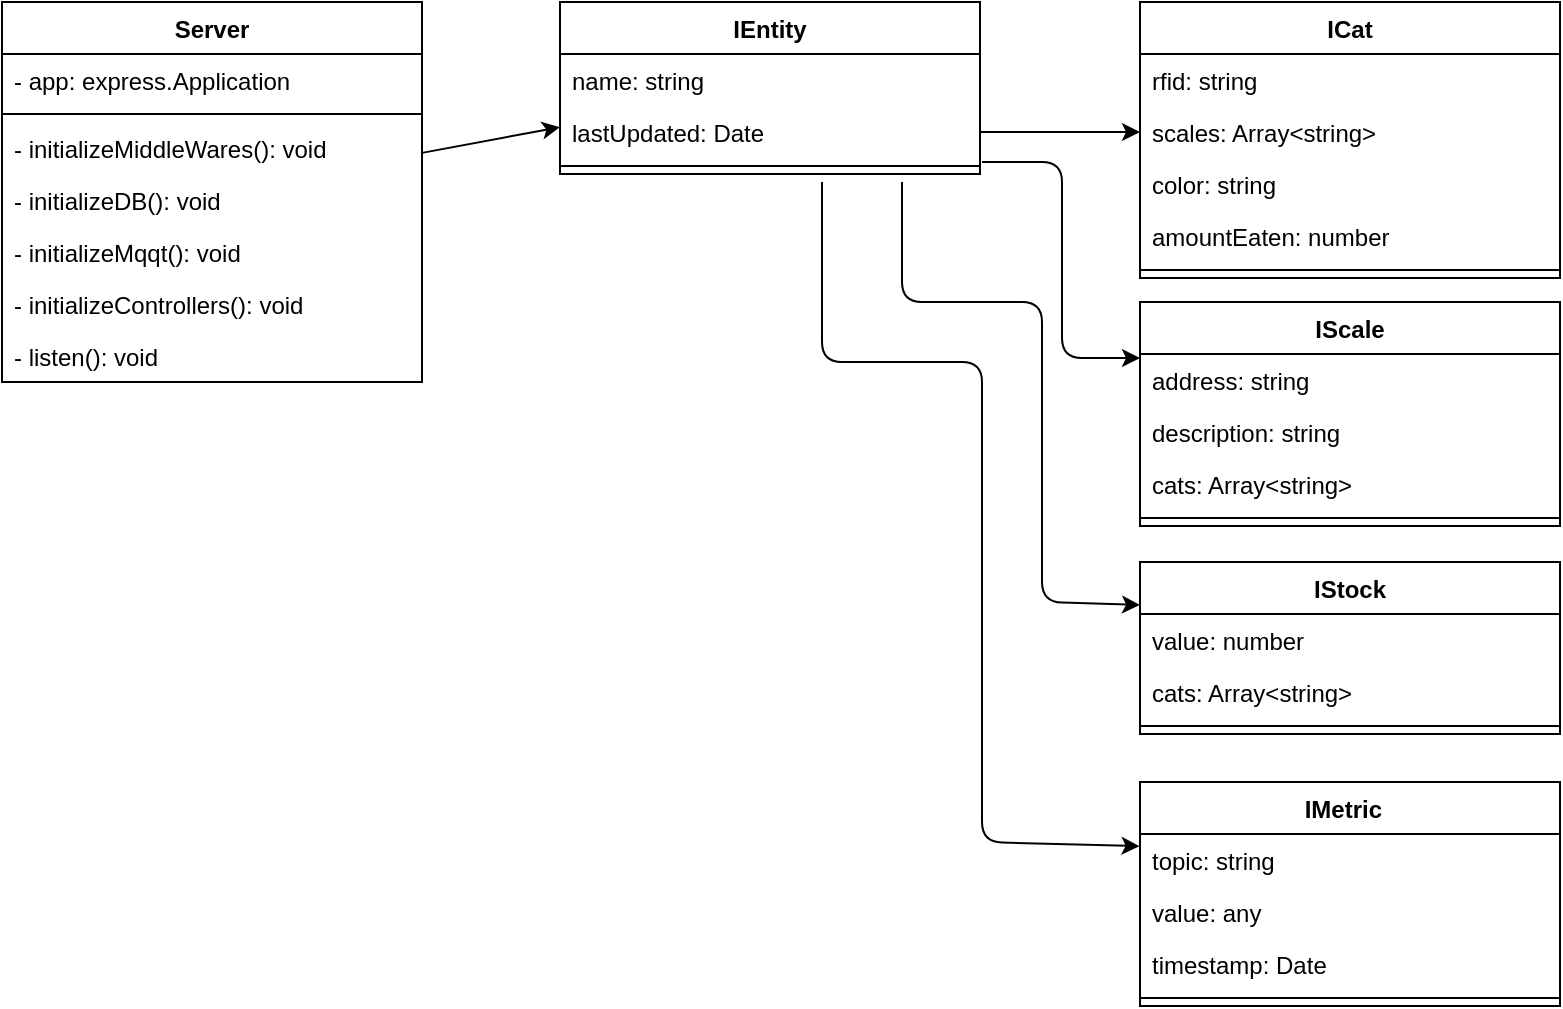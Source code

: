 <mxfile>
    <diagram id="LwKDOms1_do1VlzE2TNs" name="Page-1">
        <mxGraphModel dx="1320" dy="2594" grid="1" gridSize="10" guides="1" tooltips="1" connect="1" arrows="1" fold="1" page="1" pageScale="1" pageWidth="1169" pageHeight="827" math="0" shadow="0">
            <root>
                <mxCell id="0"/>
                <mxCell id="1" parent="0"/>
                <mxCell id="160" value="" style="edgeStyle=none;html=1;" edge="1" parent="1" source="121" target="152">
                    <mxGeometry relative="1" as="geometry"/>
                </mxCell>
                <mxCell id="121" value="Server" style="swimlane;fontStyle=1;align=center;verticalAlign=top;childLayout=stackLayout;horizontal=1;startSize=26;horizontalStack=0;resizeParent=1;resizeParentMax=0;resizeLast=0;collapsible=1;marginBottom=0;" vertex="1" parent="1">
                    <mxGeometry x="10" y="-1640" width="210" height="190" as="geometry">
                        <mxRectangle x="30" y="-540" width="70" height="26" as="alternateBounds"/>
                    </mxGeometry>
                </mxCell>
                <mxCell id="122" value="- app: express.Application" style="text;strokeColor=none;fillColor=none;align=left;verticalAlign=top;spacingLeft=4;spacingRight=4;overflow=hidden;rotatable=0;points=[[0,0.5],[1,0.5]];portConstraint=eastwest;" vertex="1" parent="121">
                    <mxGeometry y="26" width="210" height="26" as="geometry"/>
                </mxCell>
                <mxCell id="123" value="" style="line;strokeWidth=1;fillColor=none;align=left;verticalAlign=middle;spacingTop=-1;spacingLeft=3;spacingRight=3;rotatable=0;labelPosition=right;points=[];portConstraint=eastwest;" vertex="1" parent="121">
                    <mxGeometry y="52" width="210" height="8" as="geometry"/>
                </mxCell>
                <mxCell id="124" value="- initializeMiddleWares(): void" style="text;strokeColor=none;fillColor=none;align=left;verticalAlign=top;spacingLeft=4;spacingRight=4;overflow=hidden;rotatable=0;points=[[0,0.5],[1,0.5]];portConstraint=eastwest;" vertex="1" parent="121">
                    <mxGeometry y="60" width="210" height="26" as="geometry"/>
                </mxCell>
                <mxCell id="135" value="- initializeDB(): void" style="text;strokeColor=none;fillColor=none;align=left;verticalAlign=top;spacingLeft=4;spacingRight=4;overflow=hidden;rotatable=0;points=[[0,0.5],[1,0.5]];portConstraint=eastwest;" vertex="1" parent="121">
                    <mxGeometry y="86" width="210" height="26" as="geometry"/>
                </mxCell>
                <mxCell id="138" value="- initializeMqqt(): void" style="text;strokeColor=none;fillColor=none;align=left;verticalAlign=top;spacingLeft=4;spacingRight=4;overflow=hidden;rotatable=0;points=[[0,0.5],[1,0.5]];portConstraint=eastwest;" vertex="1" parent="121">
                    <mxGeometry y="112" width="210" height="26" as="geometry"/>
                </mxCell>
                <mxCell id="139" value="- initializeControllers(): void" style="text;strokeColor=none;fillColor=none;align=left;verticalAlign=top;spacingLeft=4;spacingRight=4;overflow=hidden;rotatable=0;points=[[0,0.5],[1,0.5]];portConstraint=eastwest;" vertex="1" parent="121">
                    <mxGeometry y="138" width="210" height="26" as="geometry"/>
                </mxCell>
                <mxCell id="140" value="- listen(): void" style="text;strokeColor=none;fillColor=none;align=left;verticalAlign=top;spacingLeft=4;spacingRight=4;overflow=hidden;rotatable=0;points=[[0,0.5],[1,0.5]];portConstraint=eastwest;" vertex="1" parent="121">
                    <mxGeometry y="164" width="210" height="26" as="geometry"/>
                </mxCell>
                <mxCell id="166" value="" style="edgeStyle=none;html=1;entryX=0;entryY=0.25;entryDx=0;entryDy=0;" edge="1" parent="1" target="162">
                    <mxGeometry relative="1" as="geometry">
                        <mxPoint x="460" y="-1550" as="sourcePoint"/>
                        <Array as="points">
                            <mxPoint x="460" y="-1490"/>
                            <mxPoint x="530" y="-1490"/>
                            <mxPoint x="530" y="-1340"/>
                        </Array>
                    </mxGeometry>
                </mxCell>
                <mxCell id="171" value="" style="edgeStyle=none;html=1;exitX=1;exitY=0.5;exitDx=0;exitDy=0;entryX=0;entryY=0.5;entryDx=0;entryDy=0;" edge="1" parent="1" source="161" target="172">
                    <mxGeometry relative="1" as="geometry">
                        <mxPoint x="500" y="-1580" as="sourcePoint"/>
                    </mxGeometry>
                </mxCell>
                <mxCell id="180" value="" style="edgeStyle=none;html=1;entryX=0;entryY=0.25;entryDx=0;entryDy=0;" edge="1" parent="1" target="176">
                    <mxGeometry relative="1" as="geometry">
                        <mxPoint x="500" y="-1560" as="sourcePoint"/>
                        <Array as="points">
                            <mxPoint x="540" y="-1560"/>
                            <mxPoint x="540" y="-1462"/>
                        </Array>
                    </mxGeometry>
                </mxCell>
                <mxCell id="187" value="" style="edgeStyle=none;html=1;entryX=-0.001;entryY=0.234;entryDx=0;entryDy=0;entryPerimeter=0;" edge="1" parent="1" target="184">
                    <mxGeometry relative="1" as="geometry">
                        <mxPoint x="420" y="-1550" as="sourcePoint"/>
                        <Array as="points">
                            <mxPoint x="420" y="-1460"/>
                            <mxPoint x="500" y="-1460"/>
                            <mxPoint x="500" y="-1220"/>
                        </Array>
                    </mxGeometry>
                </mxCell>
                <mxCell id="152" value="IEntity" style="swimlane;fontStyle=1;align=center;verticalAlign=top;childLayout=stackLayout;horizontal=1;startSize=26;horizontalStack=0;resizeParent=1;resizeParentMax=0;resizeLast=0;collapsible=1;marginBottom=0;" vertex="1" parent="1">
                    <mxGeometry x="289" y="-1640" width="210" height="86" as="geometry">
                        <mxRectangle x="30" y="-540" width="70" height="26" as="alternateBounds"/>
                    </mxGeometry>
                </mxCell>
                <mxCell id="153" value="name: string" style="text;strokeColor=none;fillColor=none;align=left;verticalAlign=top;spacingLeft=4;spacingRight=4;overflow=hidden;rotatable=0;points=[[0,0.5],[1,0.5]];portConstraint=eastwest;" vertex="1" parent="152">
                    <mxGeometry y="26" width="210" height="26" as="geometry"/>
                </mxCell>
                <mxCell id="161" value="lastUpdated: Date" style="text;strokeColor=none;fillColor=none;align=left;verticalAlign=top;spacingLeft=4;spacingRight=4;overflow=hidden;rotatable=0;points=[[0,0.5],[1,0.5]];portConstraint=eastwest;" vertex="1" parent="152">
                    <mxGeometry y="52" width="210" height="26" as="geometry"/>
                </mxCell>
                <mxCell id="154" value="" style="line;strokeWidth=1;fillColor=none;align=left;verticalAlign=middle;spacingTop=-1;spacingLeft=3;spacingRight=3;rotatable=0;labelPosition=right;points=[];portConstraint=eastwest;" vertex="1" parent="152">
                    <mxGeometry y="78" width="210" height="8" as="geometry"/>
                </mxCell>
                <mxCell id="162" value="IStock" style="swimlane;fontStyle=1;align=center;verticalAlign=top;childLayout=stackLayout;horizontal=1;startSize=26;horizontalStack=0;resizeParent=1;resizeParentMax=0;resizeLast=0;collapsible=1;marginBottom=0;" vertex="1" parent="1">
                    <mxGeometry x="579" y="-1360" width="210" height="86" as="geometry">
                        <mxRectangle x="30" y="-540" width="70" height="26" as="alternateBounds"/>
                    </mxGeometry>
                </mxCell>
                <mxCell id="163" value="value: number" style="text;strokeColor=none;fillColor=none;align=left;verticalAlign=top;spacingLeft=4;spacingRight=4;overflow=hidden;rotatable=0;points=[[0,0.5],[1,0.5]];portConstraint=eastwest;" vertex="1" parent="162">
                    <mxGeometry y="26" width="210" height="26" as="geometry"/>
                </mxCell>
                <mxCell id="164" value="cats: Array&lt;string&gt;" style="text;strokeColor=none;fillColor=none;align=left;verticalAlign=top;spacingLeft=4;spacingRight=4;overflow=hidden;rotatable=0;points=[[0,0.5],[1,0.5]];portConstraint=eastwest;" vertex="1" parent="162">
                    <mxGeometry y="52" width="210" height="26" as="geometry"/>
                </mxCell>
                <mxCell id="165" value="" style="line;strokeWidth=1;fillColor=none;align=left;verticalAlign=middle;spacingTop=-1;spacingLeft=3;spacingRight=3;rotatable=0;labelPosition=right;points=[];portConstraint=eastwest;" vertex="1" parent="162">
                    <mxGeometry y="78" width="210" height="8" as="geometry"/>
                </mxCell>
                <mxCell id="167" value="ICat" style="swimlane;fontStyle=1;align=center;verticalAlign=top;childLayout=stackLayout;horizontal=1;startSize=26;horizontalStack=0;resizeParent=1;resizeParentMax=0;resizeLast=0;collapsible=1;marginBottom=0;" vertex="1" parent="1">
                    <mxGeometry x="579" y="-1640" width="210" height="138" as="geometry">
                        <mxRectangle x="30" y="-540" width="70" height="26" as="alternateBounds"/>
                    </mxGeometry>
                </mxCell>
                <mxCell id="168" value="rfid: string" style="text;strokeColor=none;fillColor=none;align=left;verticalAlign=top;spacingLeft=4;spacingRight=4;overflow=hidden;rotatable=0;points=[[0,0.5],[1,0.5]];portConstraint=eastwest;" vertex="1" parent="167">
                    <mxGeometry y="26" width="210" height="26" as="geometry"/>
                </mxCell>
                <mxCell id="172" value="scales: Array&lt;string&gt;" style="text;strokeColor=none;fillColor=none;align=left;verticalAlign=top;spacingLeft=4;spacingRight=4;overflow=hidden;rotatable=0;points=[[0,0.5],[1,0.5]];portConstraint=eastwest;" vertex="1" parent="167">
                    <mxGeometry y="52" width="210" height="26" as="geometry"/>
                </mxCell>
                <mxCell id="173" value="color: string" style="text;strokeColor=none;fillColor=none;align=left;verticalAlign=top;spacingLeft=4;spacingRight=4;overflow=hidden;rotatable=0;points=[[0,0.5],[1,0.5]];portConstraint=eastwest;" vertex="1" parent="167">
                    <mxGeometry y="78" width="210" height="26" as="geometry"/>
                </mxCell>
                <mxCell id="174" value="amountEaten: number" style="text;strokeColor=none;fillColor=none;align=left;verticalAlign=top;spacingLeft=4;spacingRight=4;overflow=hidden;rotatable=0;points=[[0,0.5],[1,0.5]];portConstraint=eastwest;" vertex="1" parent="167">
                    <mxGeometry y="104" width="210" height="26" as="geometry"/>
                </mxCell>
                <mxCell id="170" value="" style="line;strokeWidth=1;fillColor=none;align=left;verticalAlign=middle;spacingTop=-1;spacingLeft=3;spacingRight=3;rotatable=0;labelPosition=right;points=[];portConstraint=eastwest;" vertex="1" parent="167">
                    <mxGeometry y="130" width="210" height="8" as="geometry"/>
                </mxCell>
                <mxCell id="176" value="IScale" style="swimlane;fontStyle=1;align=center;verticalAlign=top;childLayout=stackLayout;horizontal=1;startSize=26;horizontalStack=0;resizeParent=1;resizeParentMax=0;resizeLast=0;collapsible=1;marginBottom=0;" vertex="1" parent="1">
                    <mxGeometry x="579" y="-1490" width="210" height="112" as="geometry">
                        <mxRectangle x="30" y="-540" width="70" height="26" as="alternateBounds"/>
                    </mxGeometry>
                </mxCell>
                <mxCell id="177" value="address: string" style="text;strokeColor=none;fillColor=none;align=left;verticalAlign=top;spacingLeft=4;spacingRight=4;overflow=hidden;rotatable=0;points=[[0,0.5],[1,0.5]];portConstraint=eastwest;" vertex="1" parent="176">
                    <mxGeometry y="26" width="210" height="26" as="geometry"/>
                </mxCell>
                <mxCell id="181" value="description: string" style="text;strokeColor=none;fillColor=none;align=left;verticalAlign=top;spacingLeft=4;spacingRight=4;overflow=hidden;rotatable=0;points=[[0,0.5],[1,0.5]];portConstraint=eastwest;" vertex="1" parent="176">
                    <mxGeometry y="52" width="210" height="26" as="geometry"/>
                </mxCell>
                <mxCell id="182" value="cats: Array&lt;string&gt;" style="text;strokeColor=none;fillColor=none;align=left;verticalAlign=top;spacingLeft=4;spacingRight=4;overflow=hidden;rotatable=0;points=[[0,0.5],[1,0.5]];portConstraint=eastwest;" vertex="1" parent="176">
                    <mxGeometry y="78" width="210" height="26" as="geometry"/>
                </mxCell>
                <mxCell id="179" value="" style="line;strokeWidth=1;fillColor=none;align=left;verticalAlign=middle;spacingTop=-1;spacingLeft=3;spacingRight=3;rotatable=0;labelPosition=right;points=[];portConstraint=eastwest;" vertex="1" parent="176">
                    <mxGeometry y="104" width="210" height="8" as="geometry"/>
                </mxCell>
                <mxCell id="183" value="IMetric  " style="swimlane;fontStyle=1;align=center;verticalAlign=top;childLayout=stackLayout;horizontal=1;startSize=26;horizontalStack=0;resizeParent=1;resizeParentMax=0;resizeLast=0;collapsible=1;marginBottom=0;" vertex="1" parent="1">
                    <mxGeometry x="579" y="-1250" width="210" height="112" as="geometry">
                        <mxRectangle x="30" y="-540" width="70" height="26" as="alternateBounds"/>
                    </mxGeometry>
                </mxCell>
                <mxCell id="184" value="topic: string" style="text;strokeColor=none;fillColor=none;align=left;verticalAlign=top;spacingLeft=4;spacingRight=4;overflow=hidden;rotatable=0;points=[[0,0.5],[1,0.5]];portConstraint=eastwest;" vertex="1" parent="183">
                    <mxGeometry y="26" width="210" height="26" as="geometry"/>
                </mxCell>
                <mxCell id="188" value="value: any" style="text;strokeColor=none;fillColor=none;align=left;verticalAlign=top;spacingLeft=4;spacingRight=4;overflow=hidden;rotatable=0;points=[[0,0.5],[1,0.5]];portConstraint=eastwest;" vertex="1" parent="183">
                    <mxGeometry y="52" width="210" height="26" as="geometry"/>
                </mxCell>
                <mxCell id="189" value="timestamp: Date" style="text;strokeColor=none;fillColor=none;align=left;verticalAlign=top;spacingLeft=4;spacingRight=4;overflow=hidden;rotatable=0;points=[[0,0.5],[1,0.5]];portConstraint=eastwest;" vertex="1" parent="183">
                    <mxGeometry y="78" width="210" height="26" as="geometry"/>
                </mxCell>
                <mxCell id="186" value="" style="line;strokeWidth=1;fillColor=none;align=left;verticalAlign=middle;spacingTop=-1;spacingLeft=3;spacingRight=3;rotatable=0;labelPosition=right;points=[];portConstraint=eastwest;" vertex="1" parent="183">
                    <mxGeometry y="104" width="210" height="8" as="geometry"/>
                </mxCell>
            </root>
        </mxGraphModel>
    </diagram>
</mxfile>